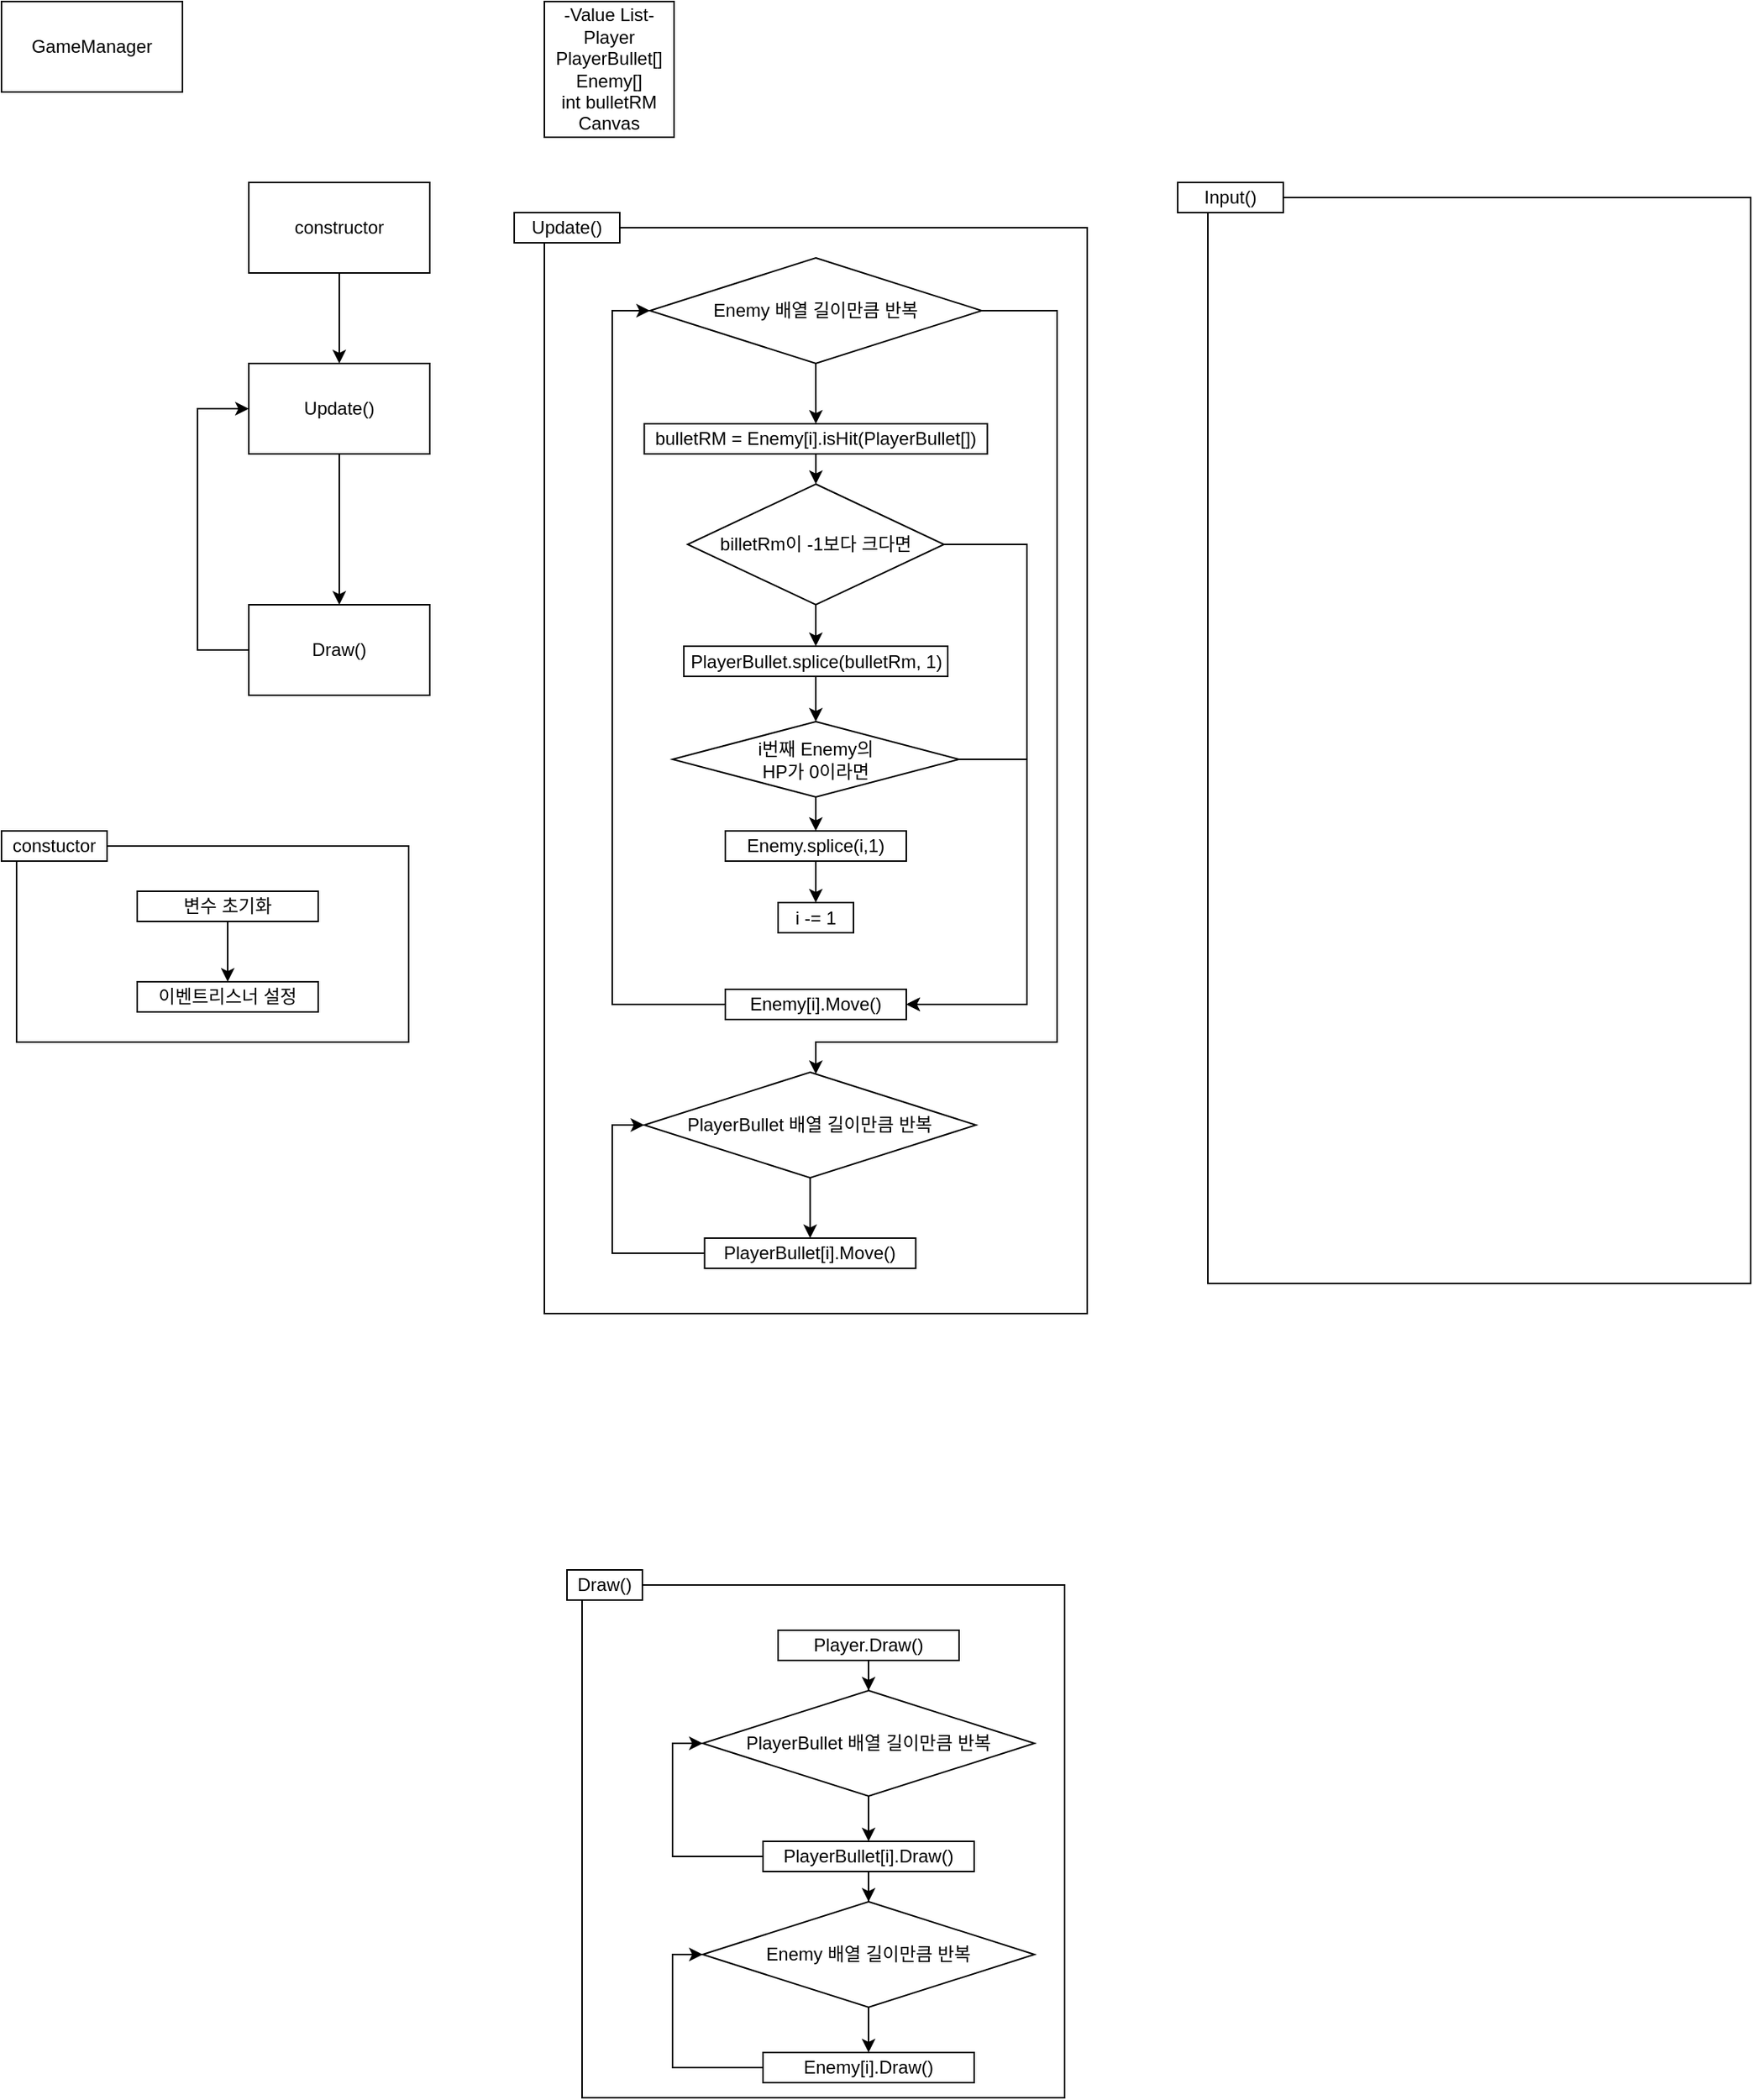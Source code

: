 <mxfile version="18.0.7" type="device"><diagram id="dOSIlctDaxzFNJbiFpln" name="Page-1"><mxGraphModel dx="1422" dy="794" grid="1" gridSize="10" guides="1" tooltips="1" connect="1" arrows="1" fold="1" page="1" pageScale="1" pageWidth="2339" pageHeight="3300" math="0" shadow="0"><root><mxCell id="0"/><mxCell id="1" parent="0"/><mxCell id="VZs8ZNXlbFE_6fzTME0p-77" value="" style="rounded=0;whiteSpace=wrap;html=1;" parent="1" vertex="1"><mxGeometry x="40" y="590" width="260" height="130" as="geometry"/></mxCell><mxCell id="VZs8ZNXlbFE_6fzTME0p-37" value="" style="rounded=0;whiteSpace=wrap;html=1;" parent="1" vertex="1"><mxGeometry x="415" y="1080" width="320" height="340" as="geometry"/></mxCell><mxCell id="VZs8ZNXlbFE_6fzTME0p-10" value="" style="rounded=0;whiteSpace=wrap;html=1;" parent="1" vertex="1"><mxGeometry x="390" y="180" width="360" height="720" as="geometry"/></mxCell><mxCell id="VZs8ZNXlbFE_6fzTME0p-1" value="GameManager" style="rounded=0;whiteSpace=wrap;html=1;" parent="1" vertex="1"><mxGeometry x="30" y="30" width="120" height="60" as="geometry"/></mxCell><mxCell id="VZs8ZNXlbFE_6fzTME0p-5" style="edgeStyle=orthogonalEdgeStyle;rounded=0;orthogonalLoop=1;jettySize=auto;html=1;entryX=0.5;entryY=0;entryDx=0;entryDy=0;" parent="1" source="VZs8ZNXlbFE_6fzTME0p-2" target="VZs8ZNXlbFE_6fzTME0p-3" edge="1"><mxGeometry relative="1" as="geometry"/></mxCell><mxCell id="VZs8ZNXlbFE_6fzTME0p-2" value="constructor" style="rounded=0;whiteSpace=wrap;html=1;" parent="1" vertex="1"><mxGeometry x="194" y="150" width="120" height="60" as="geometry"/></mxCell><mxCell id="VZs8ZNXlbFE_6fzTME0p-6" style="edgeStyle=orthogonalEdgeStyle;rounded=0;orthogonalLoop=1;jettySize=auto;html=1;entryX=0.5;entryY=0;entryDx=0;entryDy=0;" parent="1" source="VZs8ZNXlbFE_6fzTME0p-3" target="VZs8ZNXlbFE_6fzTME0p-4" edge="1"><mxGeometry relative="1" as="geometry"/></mxCell><mxCell id="VZs8ZNXlbFE_6fzTME0p-3" value="Update()" style="rounded=0;whiteSpace=wrap;html=1;" parent="1" vertex="1"><mxGeometry x="194" y="270" width="120" height="60" as="geometry"/></mxCell><mxCell id="VZs8ZNXlbFE_6fzTME0p-7" style="edgeStyle=orthogonalEdgeStyle;rounded=0;orthogonalLoop=1;jettySize=auto;html=1;entryX=0;entryY=0.5;entryDx=0;entryDy=0;" parent="1" source="VZs8ZNXlbFE_6fzTME0p-4" target="VZs8ZNXlbFE_6fzTME0p-3" edge="1"><mxGeometry relative="1" as="geometry"><Array as="points"><mxPoint x="160" y="460"/><mxPoint x="160" y="300"/></Array></mxGeometry></mxCell><mxCell id="VZs8ZNXlbFE_6fzTME0p-4" value="Draw()" style="rounded=0;whiteSpace=wrap;html=1;" parent="1" vertex="1"><mxGeometry x="194" y="430" width="120" height="60" as="geometry"/></mxCell><mxCell id="VZs8ZNXlbFE_6fzTME0p-8" value="-Value List-&lt;br&gt;Player&lt;br&gt;PlayerBullet[]&lt;br&gt;Enemy[]&lt;br&gt;int bulletRM&lt;br&gt;Canvas" style="rounded=0;whiteSpace=wrap;html=1;" parent="1" vertex="1"><mxGeometry x="390" y="30" width="86" height="90" as="geometry"/></mxCell><mxCell id="VZs8ZNXlbFE_6fzTME0p-9" value="Update()" style="rounded=0;whiteSpace=wrap;html=1;direction=south;" parent="1" vertex="1"><mxGeometry x="370" y="170" width="70" height="20" as="geometry"/></mxCell><mxCell id="VZs8ZNXlbFE_6fzTME0p-15" style="edgeStyle=orthogonalEdgeStyle;rounded=0;orthogonalLoop=1;jettySize=auto;html=1;" parent="1" source="VZs8ZNXlbFE_6fzTME0p-13" target="VZs8ZNXlbFE_6fzTME0p-14" edge="1"><mxGeometry relative="1" as="geometry"/></mxCell><mxCell id="kRpa_phflmBOGOGhilWF-2" style="edgeStyle=orthogonalEdgeStyle;rounded=0;orthogonalLoop=1;jettySize=auto;html=1;" edge="1" parent="1" source="VZs8ZNXlbFE_6fzTME0p-13" target="VZs8ZNXlbFE_6fzTME0p-23"><mxGeometry relative="1" as="geometry"><mxPoint x="880" y="720" as="targetPoint"/><Array as="points"><mxPoint x="730" y="235"/><mxPoint x="730" y="720"/><mxPoint x="570" y="720"/></Array></mxGeometry></mxCell><mxCell id="VZs8ZNXlbFE_6fzTME0p-13" value="Enemy 배열 길이만큼 반복" style="rhombus;whiteSpace=wrap;html=1;" parent="1" vertex="1"><mxGeometry x="460" y="200" width="220" height="70" as="geometry"/></mxCell><mxCell id="VZs8ZNXlbFE_6fzTME0p-83" value="" style="edgeStyle=orthogonalEdgeStyle;rounded=0;orthogonalLoop=1;jettySize=auto;html=1;" parent="1" source="VZs8ZNXlbFE_6fzTME0p-14" target="VZs8ZNXlbFE_6fzTME0p-82" edge="1"><mxGeometry relative="1" as="geometry"/></mxCell><mxCell id="VZs8ZNXlbFE_6fzTME0p-14" value="bulletRM = Enemy[i].isHit(PlayerBullet[])" style="rounded=0;whiteSpace=wrap;html=1;" parent="1" vertex="1"><mxGeometry x="456.25" y="310" width="227.5" height="20" as="geometry"/></mxCell><mxCell id="VZs8ZNXlbFE_6fzTME0p-72" style="edgeStyle=orthogonalEdgeStyle;rounded=0;orthogonalLoop=1;jettySize=auto;html=1;entryX=0;entryY=0.5;entryDx=0;entryDy=0;exitX=0;exitY=0.5;exitDx=0;exitDy=0;" parent="1" source="VZs8ZNXlbFE_6fzTME0p-20" target="VZs8ZNXlbFE_6fzTME0p-13" edge="1"><mxGeometry relative="1" as="geometry"><mxPoint x="455" y="342.5" as="targetPoint"/><Array as="points"><mxPoint x="435" y="695"/><mxPoint x="435" y="235"/></Array></mxGeometry></mxCell><mxCell id="VZs8ZNXlbFE_6fzTME0p-20" value="Enemy[i].Move()" style="rounded=0;whiteSpace=wrap;html=1;" parent="1" vertex="1"><mxGeometry x="510" y="685" width="120" height="20" as="geometry"/></mxCell><mxCell id="VZs8ZNXlbFE_6fzTME0p-29" style="edgeStyle=orthogonalEdgeStyle;rounded=0;orthogonalLoop=1;jettySize=auto;html=1;entryX=0.5;entryY=0;entryDx=0;entryDy=0;" parent="1" source="VZs8ZNXlbFE_6fzTME0p-23" target="VZs8ZNXlbFE_6fzTME0p-27" edge="1"><mxGeometry relative="1" as="geometry"/></mxCell><mxCell id="VZs8ZNXlbFE_6fzTME0p-23" value="PlayerBullet 배열 길이만큼 반복" style="rhombus;whiteSpace=wrap;html=1;" parent="1" vertex="1"><mxGeometry x="456.25" y="740" width="220" height="70" as="geometry"/></mxCell><mxCell id="VZs8ZNXlbFE_6fzTME0p-30" style="edgeStyle=orthogonalEdgeStyle;rounded=0;orthogonalLoop=1;jettySize=auto;html=1;entryX=0;entryY=0.5;entryDx=0;entryDy=0;" parent="1" source="VZs8ZNXlbFE_6fzTME0p-27" target="VZs8ZNXlbFE_6fzTME0p-23" edge="1"><mxGeometry relative="1" as="geometry"><Array as="points"><mxPoint x="435" y="860"/><mxPoint x="435" y="775"/></Array></mxGeometry></mxCell><mxCell id="VZs8ZNXlbFE_6fzTME0p-27" value="PlayerBullet[i].Move()" style="rounded=0;whiteSpace=wrap;html=1;" parent="1" vertex="1"><mxGeometry x="496.25" y="850" width="140" height="20" as="geometry"/></mxCell><mxCell id="VZs8ZNXlbFE_6fzTME0p-36" value="Draw()" style="rounded=0;whiteSpace=wrap;html=1;" parent="1" vertex="1"><mxGeometry x="405" y="1070" width="50" height="20" as="geometry"/></mxCell><mxCell id="VZs8ZNXlbFE_6fzTME0p-42" value="" style="edgeStyle=orthogonalEdgeStyle;rounded=0;orthogonalLoop=1;jettySize=auto;html=1;" parent="1" source="VZs8ZNXlbFE_6fzTME0p-38" target="VZs8ZNXlbFE_6fzTME0p-39" edge="1"><mxGeometry relative="1" as="geometry"/></mxCell><mxCell id="VZs8ZNXlbFE_6fzTME0p-38" value="Player.Draw()" style="rounded=0;whiteSpace=wrap;html=1;" parent="1" vertex="1"><mxGeometry x="545" y="1110" width="120" height="20" as="geometry"/></mxCell><mxCell id="VZs8ZNXlbFE_6fzTME0p-43" style="edgeStyle=orthogonalEdgeStyle;rounded=0;orthogonalLoop=1;jettySize=auto;html=1;" parent="1" source="VZs8ZNXlbFE_6fzTME0p-39" target="VZs8ZNXlbFE_6fzTME0p-41" edge="1"><mxGeometry relative="1" as="geometry"/></mxCell><mxCell id="VZs8ZNXlbFE_6fzTME0p-39" value="PlayerBullet 배열 길이만큼 반복" style="rhombus;whiteSpace=wrap;html=1;" parent="1" vertex="1"><mxGeometry x="495" y="1150" width="220" height="70" as="geometry"/></mxCell><mxCell id="VZs8ZNXlbFE_6fzTME0p-40" style="edgeStyle=orthogonalEdgeStyle;rounded=0;orthogonalLoop=1;jettySize=auto;html=1;entryX=0;entryY=0.5;entryDx=0;entryDy=0;" parent="1" source="VZs8ZNXlbFE_6fzTME0p-41" target="VZs8ZNXlbFE_6fzTME0p-39" edge="1"><mxGeometry relative="1" as="geometry"><Array as="points"><mxPoint x="475" y="1260"/><mxPoint x="475" y="1185"/></Array></mxGeometry></mxCell><mxCell id="VZs8ZNXlbFE_6fzTME0p-52" value="" style="edgeStyle=orthogonalEdgeStyle;rounded=0;orthogonalLoop=1;jettySize=auto;html=1;" parent="1" source="VZs8ZNXlbFE_6fzTME0p-41" target="VZs8ZNXlbFE_6fzTME0p-45" edge="1"><mxGeometry relative="1" as="geometry"/></mxCell><mxCell id="VZs8ZNXlbFE_6fzTME0p-41" value="PlayerBullet[i].Draw()" style="rounded=0;whiteSpace=wrap;html=1;" parent="1" vertex="1"><mxGeometry x="535" y="1250" width="140" height="20" as="geometry"/></mxCell><mxCell id="VZs8ZNXlbFE_6fzTME0p-50" style="edgeStyle=orthogonalEdgeStyle;rounded=0;orthogonalLoop=1;jettySize=auto;html=1;entryX=0.5;entryY=0;entryDx=0;entryDy=0;" parent="1" source="VZs8ZNXlbFE_6fzTME0p-45" target="VZs8ZNXlbFE_6fzTME0p-49" edge="1"><mxGeometry relative="1" as="geometry"/></mxCell><mxCell id="VZs8ZNXlbFE_6fzTME0p-45" value="Enemy 배열 길이만큼 반복" style="rhombus;whiteSpace=wrap;html=1;" parent="1" vertex="1"><mxGeometry x="495" y="1290" width="220" height="70" as="geometry"/></mxCell><mxCell id="VZs8ZNXlbFE_6fzTME0p-51" style="edgeStyle=orthogonalEdgeStyle;rounded=0;orthogonalLoop=1;jettySize=auto;html=1;entryX=0;entryY=0.5;entryDx=0;entryDy=0;" parent="1" source="VZs8ZNXlbFE_6fzTME0p-49" target="VZs8ZNXlbFE_6fzTME0p-45" edge="1"><mxGeometry relative="1" as="geometry"><Array as="points"><mxPoint x="475" y="1400"/><mxPoint x="475" y="1325"/></Array></mxGeometry></mxCell><mxCell id="VZs8ZNXlbFE_6fzTME0p-49" value="Enemy[i].Draw()" style="rounded=0;whiteSpace=wrap;html=1;" parent="1" vertex="1"><mxGeometry x="535" y="1390" width="140" height="20" as="geometry"/></mxCell><mxCell id="VZs8ZNXlbFE_6fzTME0p-75" style="edgeStyle=orthogonalEdgeStyle;rounded=0;orthogonalLoop=1;jettySize=auto;html=1;" parent="1" source="VZs8ZNXlbFE_6fzTME0p-58" target="VZs8ZNXlbFE_6fzTME0p-61" edge="1"><mxGeometry relative="1" as="geometry"/></mxCell><mxCell id="VZs8ZNXlbFE_6fzTME0p-58" value="PlayerBullet.splice(bulletRm, 1)" style="rounded=0;whiteSpace=wrap;html=1;" parent="1" vertex="1"><mxGeometry x="482.5" y="457.5" width="175" height="20" as="geometry"/></mxCell><mxCell id="VZs8ZNXlbFE_6fzTME0p-63" style="edgeStyle=orthogonalEdgeStyle;rounded=0;orthogonalLoop=1;jettySize=auto;html=1;" parent="1" source="VZs8ZNXlbFE_6fzTME0p-61" target="VZs8ZNXlbFE_6fzTME0p-62" edge="1"><mxGeometry relative="1" as="geometry"/></mxCell><mxCell id="VZs8ZNXlbFE_6fzTME0p-67" style="edgeStyle=orthogonalEdgeStyle;rounded=0;orthogonalLoop=1;jettySize=auto;html=1;entryX=1;entryY=0.5;entryDx=0;entryDy=0;" parent="1" source="VZs8ZNXlbFE_6fzTME0p-61" target="VZs8ZNXlbFE_6fzTME0p-20" edge="1"><mxGeometry relative="1" as="geometry"><mxPoint x="645" y="677.5" as="targetPoint"/><Array as="points"><mxPoint x="710" y="533"/><mxPoint x="710" y="695"/></Array></mxGeometry></mxCell><mxCell id="VZs8ZNXlbFE_6fzTME0p-61" value="i번째 Enemy의&lt;br&gt;HP가 0이라면" style="rhombus;whiteSpace=wrap;html=1;" parent="1" vertex="1"><mxGeometry x="475" y="507.5" width="190" height="50" as="geometry"/></mxCell><mxCell id="VZs8ZNXlbFE_6fzTME0p-70" value="" style="edgeStyle=orthogonalEdgeStyle;rounded=0;orthogonalLoop=1;jettySize=auto;html=1;" parent="1" source="VZs8ZNXlbFE_6fzTME0p-62" target="VZs8ZNXlbFE_6fzTME0p-69" edge="1"><mxGeometry relative="1" as="geometry"/></mxCell><mxCell id="VZs8ZNXlbFE_6fzTME0p-62" value="Enemy.splice(i,1)" style="rounded=0;whiteSpace=wrap;html=1;" parent="1" vertex="1"><mxGeometry x="510" y="580" width="120" height="20" as="geometry"/></mxCell><mxCell id="VZs8ZNXlbFE_6fzTME0p-69" value="i -= 1" style="rounded=0;whiteSpace=wrap;html=1;" parent="1" vertex="1"><mxGeometry x="545" y="627.5" width="50" height="20" as="geometry"/></mxCell><mxCell id="VZs8ZNXlbFE_6fzTME0p-76" value="constuctor" style="rounded=0;whiteSpace=wrap;html=1;" parent="1" vertex="1"><mxGeometry x="30" y="580" width="70" height="20" as="geometry"/></mxCell><mxCell id="VZs8ZNXlbFE_6fzTME0p-80" value="" style="edgeStyle=orthogonalEdgeStyle;rounded=0;orthogonalLoop=1;jettySize=auto;html=1;" parent="1" source="VZs8ZNXlbFE_6fzTME0p-78" target="VZs8ZNXlbFE_6fzTME0p-79" edge="1"><mxGeometry relative="1" as="geometry"/></mxCell><mxCell id="VZs8ZNXlbFE_6fzTME0p-78" value="변수 초기화" style="rounded=0;whiteSpace=wrap;html=1;" parent="1" vertex="1"><mxGeometry x="120" y="620" width="120" height="20" as="geometry"/></mxCell><mxCell id="VZs8ZNXlbFE_6fzTME0p-79" value="이벤트리스너 설정" style="rounded=0;whiteSpace=wrap;html=1;" parent="1" vertex="1"><mxGeometry x="120" y="680" width="120" height="20" as="geometry"/></mxCell><mxCell id="VZs8ZNXlbFE_6fzTME0p-84" value="" style="edgeStyle=orthogonalEdgeStyle;rounded=0;orthogonalLoop=1;jettySize=auto;html=1;entryX=0.5;entryY=0;entryDx=0;entryDy=0;" parent="1" source="VZs8ZNXlbFE_6fzTME0p-82" target="VZs8ZNXlbFE_6fzTME0p-58" edge="1"><mxGeometry relative="1" as="geometry"/></mxCell><mxCell id="VZs8ZNXlbFE_6fzTME0p-88" style="edgeStyle=orthogonalEdgeStyle;rounded=0;orthogonalLoop=1;jettySize=auto;html=1;entryX=1;entryY=0.5;entryDx=0;entryDy=0;" parent="1" source="VZs8ZNXlbFE_6fzTME0p-82" target="VZs8ZNXlbFE_6fzTME0p-20" edge="1"><mxGeometry relative="1" as="geometry"><Array as="points"><mxPoint x="710" y="390"/><mxPoint x="710" y="695"/></Array></mxGeometry></mxCell><mxCell id="VZs8ZNXlbFE_6fzTME0p-82" value="billetRm이 -1보다 크다면" style="rhombus;whiteSpace=wrap;html=1;" parent="1" vertex="1"><mxGeometry x="485" y="350" width="170" height="80" as="geometry"/></mxCell><mxCell id="kRpa_phflmBOGOGhilWF-3" value="" style="rounded=0;whiteSpace=wrap;html=1;" vertex="1" parent="1"><mxGeometry x="830" y="160" width="360" height="720" as="geometry"/></mxCell><mxCell id="kRpa_phflmBOGOGhilWF-4" value="Input()" style="rounded=0;whiteSpace=wrap;html=1;direction=south;" vertex="1" parent="1"><mxGeometry x="810" y="150" width="70" height="20" as="geometry"/></mxCell></root></mxGraphModel></diagram></mxfile>